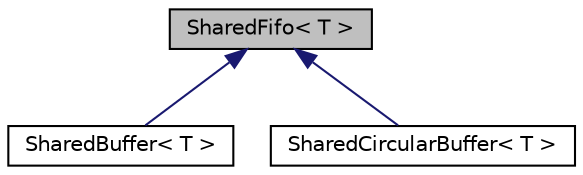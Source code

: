 digraph "SharedFifo&lt; T &gt;"
{
  edge [fontname="Helvetica",fontsize="10",labelfontname="Helvetica",labelfontsize="10"];
  node [fontname="Helvetica",fontsize="10",shape=record];
  Node0 [label="SharedFifo\< T \>",height=0.2,width=0.4,color="black", fillcolor="grey75", style="filled", fontcolor="black"];
  Node0 -> Node1 [dir="back",color="midnightblue",fontsize="10",style="solid",fontname="Helvetica"];
  Node1 [label="SharedBuffer\< T \>",height=0.2,width=0.4,color="black", fillcolor="white", style="filled",URL="$class_shared_buffer.html"];
  Node0 -> Node2 [dir="back",color="midnightblue",fontsize="10",style="solid",fontname="Helvetica"];
  Node2 [label="SharedCircularBuffer\< T \>",height=0.2,width=0.4,color="black", fillcolor="white", style="filled",URL="$class_shared_circular_buffer.html"];
}
